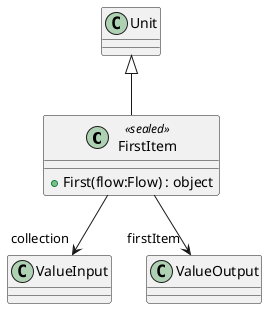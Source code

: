 @startuml
class FirstItem <<sealed>> {
    + First(flow:Flow) : object
}
Unit <|-- FirstItem
FirstItem --> "collection" ValueInput
FirstItem --> "firstItem" ValueOutput
@enduml
